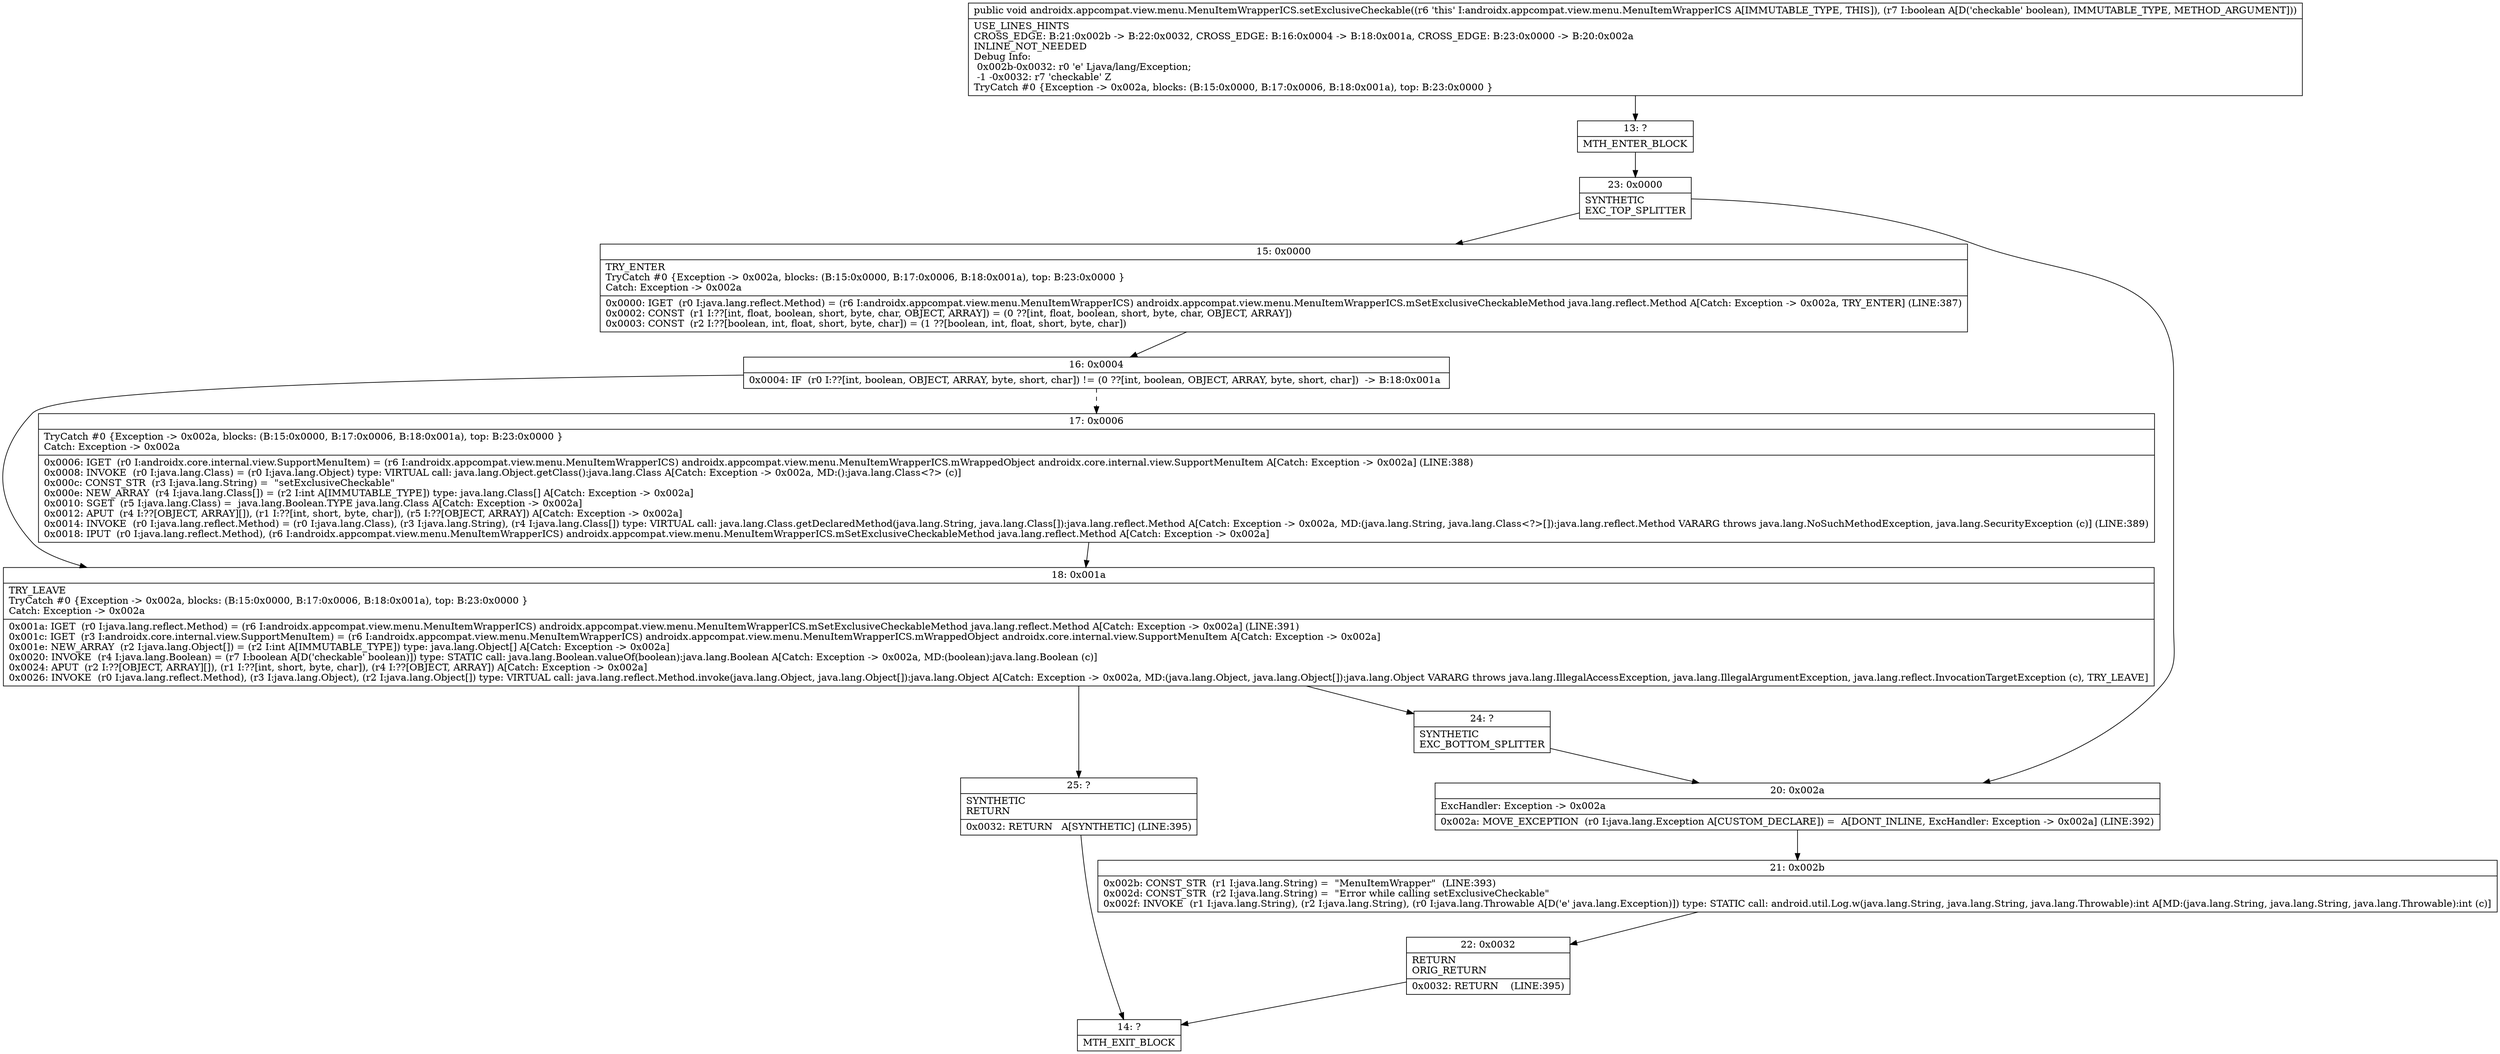 digraph "CFG forandroidx.appcompat.view.menu.MenuItemWrapperICS.setExclusiveCheckable(Z)V" {
Node_13 [shape=record,label="{13\:\ ?|MTH_ENTER_BLOCK\l}"];
Node_23 [shape=record,label="{23\:\ 0x0000|SYNTHETIC\lEXC_TOP_SPLITTER\l}"];
Node_15 [shape=record,label="{15\:\ 0x0000|TRY_ENTER\lTryCatch #0 \{Exception \-\> 0x002a, blocks: (B:15:0x0000, B:17:0x0006, B:18:0x001a), top: B:23:0x0000 \}\lCatch: Exception \-\> 0x002a\l|0x0000: IGET  (r0 I:java.lang.reflect.Method) = (r6 I:androidx.appcompat.view.menu.MenuItemWrapperICS) androidx.appcompat.view.menu.MenuItemWrapperICS.mSetExclusiveCheckableMethod java.lang.reflect.Method A[Catch: Exception \-\> 0x002a, TRY_ENTER] (LINE:387)\l0x0002: CONST  (r1 I:??[int, float, boolean, short, byte, char, OBJECT, ARRAY]) = (0 ??[int, float, boolean, short, byte, char, OBJECT, ARRAY]) \l0x0003: CONST  (r2 I:??[boolean, int, float, short, byte, char]) = (1 ??[boolean, int, float, short, byte, char]) \l}"];
Node_16 [shape=record,label="{16\:\ 0x0004|0x0004: IF  (r0 I:??[int, boolean, OBJECT, ARRAY, byte, short, char]) != (0 ??[int, boolean, OBJECT, ARRAY, byte, short, char])  \-\> B:18:0x001a \l}"];
Node_17 [shape=record,label="{17\:\ 0x0006|TryCatch #0 \{Exception \-\> 0x002a, blocks: (B:15:0x0000, B:17:0x0006, B:18:0x001a), top: B:23:0x0000 \}\lCatch: Exception \-\> 0x002a\l|0x0006: IGET  (r0 I:androidx.core.internal.view.SupportMenuItem) = (r6 I:androidx.appcompat.view.menu.MenuItemWrapperICS) androidx.appcompat.view.menu.MenuItemWrapperICS.mWrappedObject androidx.core.internal.view.SupportMenuItem A[Catch: Exception \-\> 0x002a] (LINE:388)\l0x0008: INVOKE  (r0 I:java.lang.Class) = (r0 I:java.lang.Object) type: VIRTUAL call: java.lang.Object.getClass():java.lang.Class A[Catch: Exception \-\> 0x002a, MD:():java.lang.Class\<?\> (c)]\l0x000c: CONST_STR  (r3 I:java.lang.String) =  \"setExclusiveCheckable\" \l0x000e: NEW_ARRAY  (r4 I:java.lang.Class[]) = (r2 I:int A[IMMUTABLE_TYPE]) type: java.lang.Class[] A[Catch: Exception \-\> 0x002a]\l0x0010: SGET  (r5 I:java.lang.Class) =  java.lang.Boolean.TYPE java.lang.Class A[Catch: Exception \-\> 0x002a]\l0x0012: APUT  (r4 I:??[OBJECT, ARRAY][]), (r1 I:??[int, short, byte, char]), (r5 I:??[OBJECT, ARRAY]) A[Catch: Exception \-\> 0x002a]\l0x0014: INVOKE  (r0 I:java.lang.reflect.Method) = (r0 I:java.lang.Class), (r3 I:java.lang.String), (r4 I:java.lang.Class[]) type: VIRTUAL call: java.lang.Class.getDeclaredMethod(java.lang.String, java.lang.Class[]):java.lang.reflect.Method A[Catch: Exception \-\> 0x002a, MD:(java.lang.String, java.lang.Class\<?\>[]):java.lang.reflect.Method VARARG throws java.lang.NoSuchMethodException, java.lang.SecurityException (c)] (LINE:389)\l0x0018: IPUT  (r0 I:java.lang.reflect.Method), (r6 I:androidx.appcompat.view.menu.MenuItemWrapperICS) androidx.appcompat.view.menu.MenuItemWrapperICS.mSetExclusiveCheckableMethod java.lang.reflect.Method A[Catch: Exception \-\> 0x002a]\l}"];
Node_18 [shape=record,label="{18\:\ 0x001a|TRY_LEAVE\lTryCatch #0 \{Exception \-\> 0x002a, blocks: (B:15:0x0000, B:17:0x0006, B:18:0x001a), top: B:23:0x0000 \}\lCatch: Exception \-\> 0x002a\l|0x001a: IGET  (r0 I:java.lang.reflect.Method) = (r6 I:androidx.appcompat.view.menu.MenuItemWrapperICS) androidx.appcompat.view.menu.MenuItemWrapperICS.mSetExclusiveCheckableMethod java.lang.reflect.Method A[Catch: Exception \-\> 0x002a] (LINE:391)\l0x001c: IGET  (r3 I:androidx.core.internal.view.SupportMenuItem) = (r6 I:androidx.appcompat.view.menu.MenuItemWrapperICS) androidx.appcompat.view.menu.MenuItemWrapperICS.mWrappedObject androidx.core.internal.view.SupportMenuItem A[Catch: Exception \-\> 0x002a]\l0x001e: NEW_ARRAY  (r2 I:java.lang.Object[]) = (r2 I:int A[IMMUTABLE_TYPE]) type: java.lang.Object[] A[Catch: Exception \-\> 0x002a]\l0x0020: INVOKE  (r4 I:java.lang.Boolean) = (r7 I:boolean A[D('checkable' boolean)]) type: STATIC call: java.lang.Boolean.valueOf(boolean):java.lang.Boolean A[Catch: Exception \-\> 0x002a, MD:(boolean):java.lang.Boolean (c)]\l0x0024: APUT  (r2 I:??[OBJECT, ARRAY][]), (r1 I:??[int, short, byte, char]), (r4 I:??[OBJECT, ARRAY]) A[Catch: Exception \-\> 0x002a]\l0x0026: INVOKE  (r0 I:java.lang.reflect.Method), (r3 I:java.lang.Object), (r2 I:java.lang.Object[]) type: VIRTUAL call: java.lang.reflect.Method.invoke(java.lang.Object, java.lang.Object[]):java.lang.Object A[Catch: Exception \-\> 0x002a, MD:(java.lang.Object, java.lang.Object[]):java.lang.Object VARARG throws java.lang.IllegalAccessException, java.lang.IllegalArgumentException, java.lang.reflect.InvocationTargetException (c), TRY_LEAVE]\l}"];
Node_24 [shape=record,label="{24\:\ ?|SYNTHETIC\lEXC_BOTTOM_SPLITTER\l}"];
Node_25 [shape=record,label="{25\:\ ?|SYNTHETIC\lRETURN\l|0x0032: RETURN   A[SYNTHETIC] (LINE:395)\l}"];
Node_14 [shape=record,label="{14\:\ ?|MTH_EXIT_BLOCK\l}"];
Node_20 [shape=record,label="{20\:\ 0x002a|ExcHandler: Exception \-\> 0x002a\l|0x002a: MOVE_EXCEPTION  (r0 I:java.lang.Exception A[CUSTOM_DECLARE]) =  A[DONT_INLINE, ExcHandler: Exception \-\> 0x002a] (LINE:392)\l}"];
Node_21 [shape=record,label="{21\:\ 0x002b|0x002b: CONST_STR  (r1 I:java.lang.String) =  \"MenuItemWrapper\"  (LINE:393)\l0x002d: CONST_STR  (r2 I:java.lang.String) =  \"Error while calling setExclusiveCheckable\" \l0x002f: INVOKE  (r1 I:java.lang.String), (r2 I:java.lang.String), (r0 I:java.lang.Throwable A[D('e' java.lang.Exception)]) type: STATIC call: android.util.Log.w(java.lang.String, java.lang.String, java.lang.Throwable):int A[MD:(java.lang.String, java.lang.String, java.lang.Throwable):int (c)]\l}"];
Node_22 [shape=record,label="{22\:\ 0x0032|RETURN\lORIG_RETURN\l|0x0032: RETURN    (LINE:395)\l}"];
MethodNode[shape=record,label="{public void androidx.appcompat.view.menu.MenuItemWrapperICS.setExclusiveCheckable((r6 'this' I:androidx.appcompat.view.menu.MenuItemWrapperICS A[IMMUTABLE_TYPE, THIS]), (r7 I:boolean A[D('checkable' boolean), IMMUTABLE_TYPE, METHOD_ARGUMENT]))  | USE_LINES_HINTS\lCROSS_EDGE: B:21:0x002b \-\> B:22:0x0032, CROSS_EDGE: B:16:0x0004 \-\> B:18:0x001a, CROSS_EDGE: B:23:0x0000 \-\> B:20:0x002a\lINLINE_NOT_NEEDED\lDebug Info:\l  0x002b\-0x0032: r0 'e' Ljava\/lang\/Exception;\l  \-1 \-0x0032: r7 'checkable' Z\lTryCatch #0 \{Exception \-\> 0x002a, blocks: (B:15:0x0000, B:17:0x0006, B:18:0x001a), top: B:23:0x0000 \}\l}"];
MethodNode -> Node_13;Node_13 -> Node_23;
Node_23 -> Node_15;
Node_23 -> Node_20;
Node_15 -> Node_16;
Node_16 -> Node_17[style=dashed];
Node_16 -> Node_18;
Node_17 -> Node_18;
Node_18 -> Node_24;
Node_18 -> Node_25;
Node_24 -> Node_20;
Node_25 -> Node_14;
Node_20 -> Node_21;
Node_21 -> Node_22;
Node_22 -> Node_14;
}

